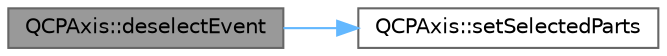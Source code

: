 digraph "QCPAxis::deselectEvent"
{
 // LATEX_PDF_SIZE
  bgcolor="transparent";
  edge [fontname=Helvetica,fontsize=10,labelfontname=Helvetica,labelfontsize=10];
  node [fontname=Helvetica,fontsize=10,shape=box,height=0.2,width=0.4];
  rankdir="LR";
  Node1 [label="QCPAxis::deselectEvent",height=0.2,width=0.4,color="gray40", fillcolor="grey60", style="filled", fontcolor="black",tooltip=" "];
  Node1 -> Node2 [color="steelblue1",style="solid"];
  Node2 [label="QCPAxis::setSelectedParts",height=0.2,width=0.4,color="grey40", fillcolor="white", style="filled",URL="$class_q_c_p_axis.html#ab9d7a69277dcbed9119b3c1f25ca19c3",tooltip=" "];
}
